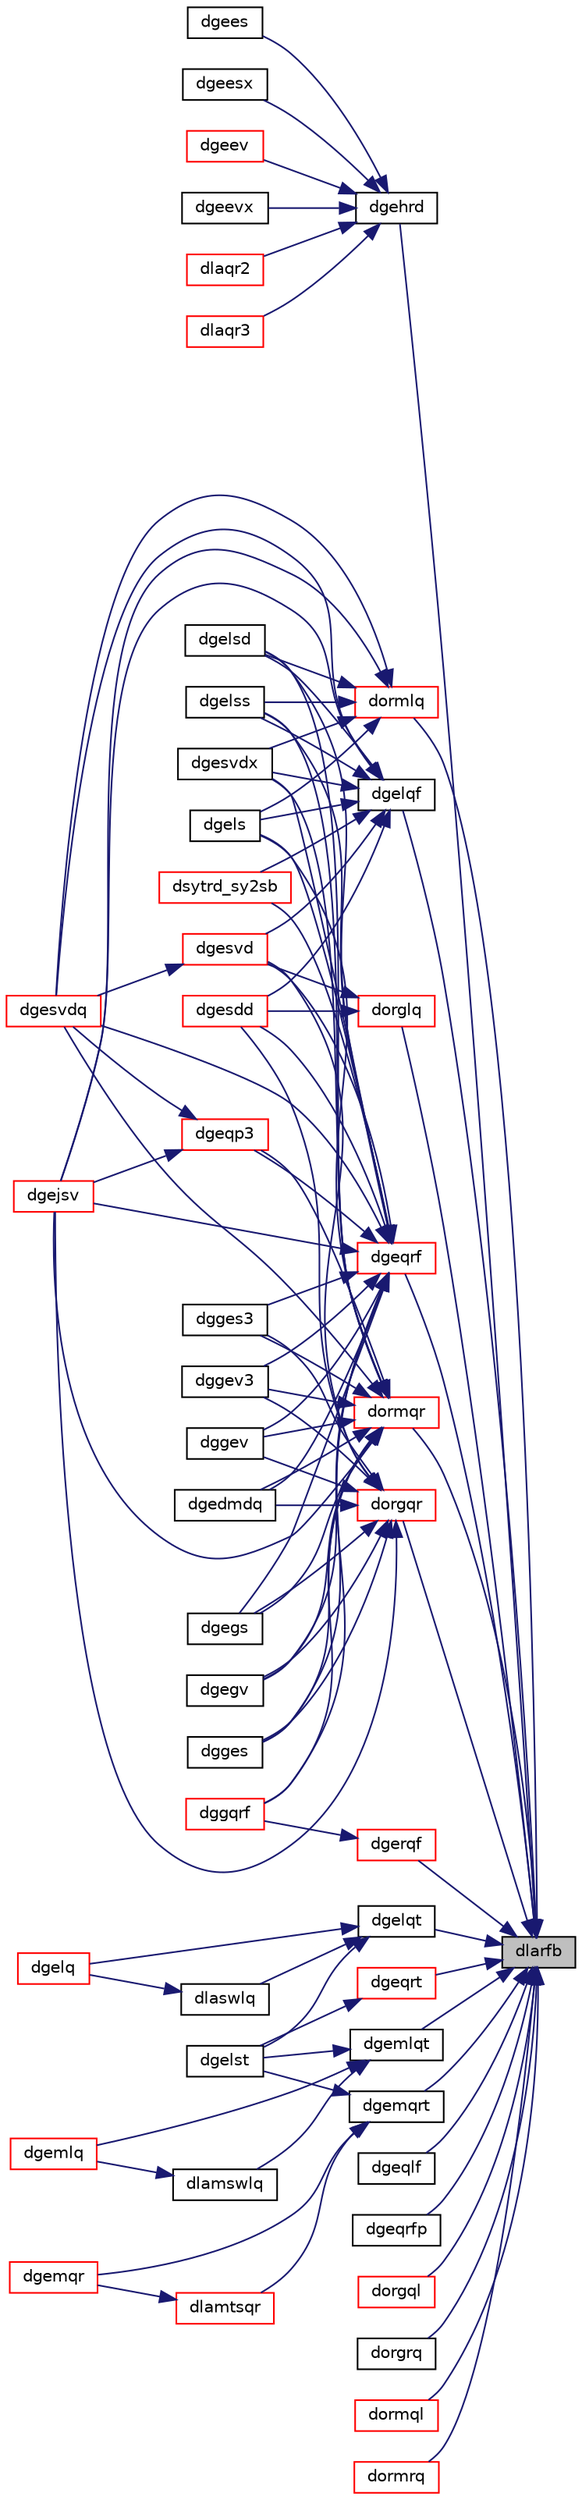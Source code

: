 digraph "dlarfb"
{
 // LATEX_PDF_SIZE
  edge [fontname="Helvetica",fontsize="10",labelfontname="Helvetica",labelfontsize="10"];
  node [fontname="Helvetica",fontsize="10",shape=record];
  rankdir="RL";
  Node1 [label="dlarfb",height=0.2,width=0.4,color="black", fillcolor="grey75", style="filled", fontcolor="black",tooltip="DLARFB applies a block reflector or its transpose to a general rectangular matrix."];
  Node1 -> Node2 [dir="back",color="midnightblue",fontsize="10",style="solid",fontname="Helvetica"];
  Node2 [label="dgehrd",height=0.2,width=0.4,color="black", fillcolor="white", style="filled",URL="$dgehrd_8f.html#a2611cc9dfdc84e2a08ec57a5dd6cdd2e",tooltip="DGEHRD"];
  Node2 -> Node3 [dir="back",color="midnightblue",fontsize="10",style="solid",fontname="Helvetica"];
  Node3 [label="dgees",height=0.2,width=0.4,color="black", fillcolor="white", style="filled",URL="$dgees_8f.html#a2233e8611b7b529422497036b284b438",tooltip="DGEES computes the eigenvalues, the Schur form, and, optionally, the matrix of Schur vectors for GE m..."];
  Node2 -> Node4 [dir="back",color="midnightblue",fontsize="10",style="solid",fontname="Helvetica"];
  Node4 [label="dgeesx",height=0.2,width=0.4,color="black", fillcolor="white", style="filled",URL="$dgeesx_8f.html#a745081b04dc6f1b5a93a5d8b31aec915",tooltip="DGEESX computes the eigenvalues, the Schur form, and, optionally, the matrix of Schur vectors for GE ..."];
  Node2 -> Node5 [dir="back",color="midnightblue",fontsize="10",style="solid",fontname="Helvetica"];
  Node5 [label="dgeev",height=0.2,width=0.4,color="red", fillcolor="white", style="filled",URL="$dgeev_8f.html#a66e19253344358f5dee1e60502b9e96f",tooltip="DGEEV computes the eigenvalues and, optionally, the left and/or right eigenvectors for GE matrices"];
  Node2 -> Node8 [dir="back",color="midnightblue",fontsize="10",style="solid",fontname="Helvetica"];
  Node8 [label="dgeevx",height=0.2,width=0.4,color="black", fillcolor="white", style="filled",URL="$dgeevx_8f.html#a4e35e1d4e9b63ba9eef4ba8aff3debae",tooltip="DGEEVX computes the eigenvalues and, optionally, the left and/or right eigenvectors for GE matrices"];
  Node2 -> Node9 [dir="back",color="midnightblue",fontsize="10",style="solid",fontname="Helvetica"];
  Node9 [label="dlaqr2",height=0.2,width=0.4,color="red", fillcolor="white", style="filled",URL="$dlaqr2_8f.html#a4d60649d5f6ca5d4d7f1dce3cfe81450",tooltip="DLAQR2 performs the orthogonal similarity transformation of a Hessenberg matrix to detect and deflate..."];
  Node2 -> Node13 [dir="back",color="midnightblue",fontsize="10",style="solid",fontname="Helvetica"];
  Node13 [label="dlaqr3",height=0.2,width=0.4,color="red", fillcolor="white", style="filled",URL="$dlaqr3_8f.html#a4cc655aa88beb6f2f8dfa621cbe6aea7",tooltip="DLAQR3 performs the orthogonal similarity transformation of a Hessenberg matrix to detect and deflate..."];
  Node1 -> Node14 [dir="back",color="midnightblue",fontsize="10",style="solid",fontname="Helvetica"];
  Node14 [label="dgelqf",height=0.2,width=0.4,color="black", fillcolor="white", style="filled",URL="$dgelqf_8f.html#a436228e38ef5c55e3229502afa2c4220",tooltip="DGELQF"];
  Node14 -> Node15 [dir="back",color="midnightblue",fontsize="10",style="solid",fontname="Helvetica"];
  Node15 [label="dgejsv",height=0.2,width=0.4,color="red", fillcolor="white", style="filled",URL="$dgejsv_8f.html#a8767bfcf983f8dc6ef2842029ab25599",tooltip="DGEJSV"];
  Node14 -> Node16 [dir="back",color="midnightblue",fontsize="10",style="solid",fontname="Helvetica"];
  Node16 [label="dgels",height=0.2,width=0.4,color="black", fillcolor="white", style="filled",URL="$dgels_8f.html#a225c8efde208eaf246882df48e590eac",tooltip="DGELS solves overdetermined or underdetermined systems for GE matrices"];
  Node14 -> Node17 [dir="back",color="midnightblue",fontsize="10",style="solid",fontname="Helvetica"];
  Node17 [label="dgelsd",height=0.2,width=0.4,color="black", fillcolor="white", style="filled",URL="$dgelsd_8f.html#a94bd4a63a6dacf523e25ff617719f752",tooltip="DGELSD computes the minimum-norm solution to a linear least squares problem for GE matrices"];
  Node14 -> Node18 [dir="back",color="midnightblue",fontsize="10",style="solid",fontname="Helvetica"];
  Node18 [label="dgelss",height=0.2,width=0.4,color="black", fillcolor="white", style="filled",URL="$dgelss_8f.html#aa6ed601d0622edcecb90de08d7a218ec",tooltip="DGELSS solves overdetermined or underdetermined systems for GE matrices"];
  Node14 -> Node19 [dir="back",color="midnightblue",fontsize="10",style="solid",fontname="Helvetica"];
  Node19 [label="dgesdd",height=0.2,width=0.4,color="red", fillcolor="white", style="filled",URL="$dgesdd_8f.html#ad8e0f1c83a78d3d4858eaaa88a1c5ab1",tooltip="DGESDD"];
  Node14 -> Node20 [dir="back",color="midnightblue",fontsize="10",style="solid",fontname="Helvetica"];
  Node20 [label="dgesvd",height=0.2,width=0.4,color="red", fillcolor="white", style="filled",URL="$dgesvd_8f.html#a84fdf22a62b12ff364621e4713ce02f2",tooltip="DGESVD computes the singular value decomposition (SVD) for GE matrices"];
  Node20 -> Node21 [dir="back",color="midnightblue",fontsize="10",style="solid",fontname="Helvetica"];
  Node21 [label="dgesvdq",height=0.2,width=0.4,color="red", fillcolor="white", style="filled",URL="$dgesvdq_8f.html#a6e6e097bd6ae8191bddcb0bc4ad9b43d",tooltip="DGESVDQ computes the singular value decomposition (SVD) with a QR-Preconditioned QR SVD Method for GE..."];
  Node14 -> Node21 [dir="back",color="midnightblue",fontsize="10",style="solid",fontname="Helvetica"];
  Node14 -> Node22 [dir="back",color="midnightblue",fontsize="10",style="solid",fontname="Helvetica"];
  Node22 [label="dgesvdx",height=0.2,width=0.4,color="black", fillcolor="white", style="filled",URL="$dgesvdx_8f.html#a9e5a37fb31af0193fe7020b0eb0ad9ac",tooltip="DGESVDX computes the singular value decomposition (SVD) for GE matrices"];
  Node14 -> Node23 [dir="back",color="midnightblue",fontsize="10",style="solid",fontname="Helvetica"];
  Node23 [label="dsytrd_sy2sb",height=0.2,width=0.4,color="red", fillcolor="white", style="filled",URL="$dsytrd__sy2sb_8f.html#a71e18668ff9aad37ab74029a061cd927",tooltip="DSYTRD_SY2SB"];
  Node1 -> Node30 [dir="back",color="midnightblue",fontsize="10",style="solid",fontname="Helvetica"];
  Node30 [label="dgelqt",height=0.2,width=0.4,color="black", fillcolor="white", style="filled",URL="$dgelqt_8f.html#af9691e821373db5b6712e53c71812d0e",tooltip="DGELQT"];
  Node30 -> Node31 [dir="back",color="midnightblue",fontsize="10",style="solid",fontname="Helvetica"];
  Node31 [label="dgelq",height=0.2,width=0.4,color="red", fillcolor="white", style="filled",URL="$dgelq_8f.html#ac039f2ae906b9093e0c2f2ac08e66ef8",tooltip="DGELQ"];
  Node30 -> Node33 [dir="back",color="midnightblue",fontsize="10",style="solid",fontname="Helvetica"];
  Node33 [label="dgelst",height=0.2,width=0.4,color="black", fillcolor="white", style="filled",URL="$dgelst_8f.html#a33d1eb715d4b3e4e076664fb1f8b1d1c",tooltip="DGELST solves overdetermined or underdetermined systems for GE matrices using QR or LQ factorization ..."];
  Node30 -> Node34 [dir="back",color="midnightblue",fontsize="10",style="solid",fontname="Helvetica"];
  Node34 [label="dlaswlq",height=0.2,width=0.4,color="black", fillcolor="white", style="filled",URL="$dlaswlq_8f.html#a2a5be40fe3e2ca83839eda278886d5d0",tooltip="DLASWLQ"];
  Node34 -> Node31 [dir="back",color="midnightblue",fontsize="10",style="solid",fontname="Helvetica"];
  Node1 -> Node35 [dir="back",color="midnightblue",fontsize="10",style="solid",fontname="Helvetica"];
  Node35 [label="dgemlqt",height=0.2,width=0.4,color="black", fillcolor="white", style="filled",URL="$dgemlqt_8f.html#a464f0a0d80d32e6d6b164de84460e027",tooltip="DGEMLQT"];
  Node35 -> Node33 [dir="back",color="midnightblue",fontsize="10",style="solid",fontname="Helvetica"];
  Node35 -> Node36 [dir="back",color="midnightblue",fontsize="10",style="solid",fontname="Helvetica"];
  Node36 [label="dgemlq",height=0.2,width=0.4,color="red", fillcolor="white", style="filled",URL="$dgemlq_8f.html#ab93602d1aaa176f7f8e5903d8c931968",tooltip="DGEMLQ"];
  Node35 -> Node37 [dir="back",color="midnightblue",fontsize="10",style="solid",fontname="Helvetica"];
  Node37 [label="dlamswlq",height=0.2,width=0.4,color="black", fillcolor="white", style="filled",URL="$dlamswlq_8f.html#a1fa2f387d69d499a33db38d9e0d9065f",tooltip="DLAMSWLQ"];
  Node37 -> Node36 [dir="back",color="midnightblue",fontsize="10",style="solid",fontname="Helvetica"];
  Node1 -> Node38 [dir="back",color="midnightblue",fontsize="10",style="solid",fontname="Helvetica"];
  Node38 [label="dgemqrt",height=0.2,width=0.4,color="black", fillcolor="white", style="filled",URL="$dgemqrt_8f.html#af55d7b3137b198647461d429a7e9b2c6",tooltip="DGEMQRT"];
  Node38 -> Node33 [dir="back",color="midnightblue",fontsize="10",style="solid",fontname="Helvetica"];
  Node38 -> Node39 [dir="back",color="midnightblue",fontsize="10",style="solid",fontname="Helvetica"];
  Node39 [label="dgemqr",height=0.2,width=0.4,color="red", fillcolor="white", style="filled",URL="$dgemqr_8f.html#aa53b0cfa83bf86cf15ec606012cd1fff",tooltip="DGEMQR"];
  Node38 -> Node40 [dir="back",color="midnightblue",fontsize="10",style="solid",fontname="Helvetica"];
  Node40 [label="dlamtsqr",height=0.2,width=0.4,color="red", fillcolor="white", style="filled",URL="$dlamtsqr_8f.html#a8a30542716c672ce7c3feda42c70872e",tooltip="DLAMTSQR"];
  Node40 -> Node39 [dir="back",color="midnightblue",fontsize="10",style="solid",fontname="Helvetica"];
  Node1 -> Node42 [dir="back",color="midnightblue",fontsize="10",style="solid",fontname="Helvetica"];
  Node42 [label="dgeqlf",height=0.2,width=0.4,color="black", fillcolor="white", style="filled",URL="$dgeqlf_8f.html#a0860daeae9b6084202a647418f54af27",tooltip="DGEQLF"];
  Node1 -> Node43 [dir="back",color="midnightblue",fontsize="10",style="solid",fontname="Helvetica"];
  Node43 [label="dgeqrf",height=0.2,width=0.4,color="red", fillcolor="white", style="filled",URL="$dgeqrf_8f.html#a3766ea903391b5cf9008132f7440ec7b",tooltip="DGEQRF"];
  Node43 -> Node7 [dir="back",color="midnightblue",fontsize="10",style="solid",fontname="Helvetica"];
  Node7 [label="dgedmdq",height=0.2,width=0.4,color="black", fillcolor="white", style="filled",URL="$dgedmdq_8f90.html#a6c9d2f77b73a03970b6e05984167644f",tooltip="DGEDMDQ computes the Dynamic Mode Decomposition (DMD) for a pair of data snapshot matrices."];
  Node43 -> Node44 [dir="back",color="midnightblue",fontsize="10",style="solid",fontname="Helvetica"];
  Node44 [label="dgegs",height=0.2,width=0.4,color="black", fillcolor="white", style="filled",URL="$dgegs_8f.html#af64f56e7012093f95cd35f59271b85bf",tooltip="DGEGS computes the eigenvalues, real Schur form, and, optionally, the left and/or right Schur vectors..."];
  Node43 -> Node45 [dir="back",color="midnightblue",fontsize="10",style="solid",fontname="Helvetica"];
  Node45 [label="dgegv",height=0.2,width=0.4,color="black", fillcolor="white", style="filled",URL="$dgegv_8f.html#a4a909655349307569c2a11e703a7ac08",tooltip="DGEGV computes the eigenvalues and, optionally, the left and/or right eigenvectors of a real matrix p..."];
  Node43 -> Node15 [dir="back",color="midnightblue",fontsize="10",style="solid",fontname="Helvetica"];
  Node43 -> Node16 [dir="back",color="midnightblue",fontsize="10",style="solid",fontname="Helvetica"];
  Node43 -> Node17 [dir="back",color="midnightblue",fontsize="10",style="solid",fontname="Helvetica"];
  Node43 -> Node18 [dir="back",color="midnightblue",fontsize="10",style="solid",fontname="Helvetica"];
  Node43 -> Node46 [dir="back",color="midnightblue",fontsize="10",style="solid",fontname="Helvetica"];
  Node46 [label="dgeqp3",height=0.2,width=0.4,color="red", fillcolor="white", style="filled",URL="$dgeqp3_8f.html#a1b0500f49e03d2771b797c6e88adabbb",tooltip="DGEQP3"];
  Node46 -> Node15 [dir="back",color="midnightblue",fontsize="10",style="solid",fontname="Helvetica"];
  Node46 -> Node21 [dir="back",color="midnightblue",fontsize="10",style="solid",fontname="Helvetica"];
  Node43 -> Node19 [dir="back",color="midnightblue",fontsize="10",style="solid",fontname="Helvetica"];
  Node43 -> Node20 [dir="back",color="midnightblue",fontsize="10",style="solid",fontname="Helvetica"];
  Node43 -> Node21 [dir="back",color="midnightblue",fontsize="10",style="solid",fontname="Helvetica"];
  Node43 -> Node22 [dir="back",color="midnightblue",fontsize="10",style="solid",fontname="Helvetica"];
  Node43 -> Node50 [dir="back",color="midnightblue",fontsize="10",style="solid",fontname="Helvetica"];
  Node50 [label="dgges",height=0.2,width=0.4,color="black", fillcolor="white", style="filled",URL="$dgges_8f.html#a8637d4b822e19d10327ddcb4235dc08e",tooltip="DGGES computes the eigenvalues, the Schur form, and, optionally, the matrix of Schur vectors for GE m..."];
  Node43 -> Node51 [dir="back",color="midnightblue",fontsize="10",style="solid",fontname="Helvetica"];
  Node51 [label="dgges3",height=0.2,width=0.4,color="black", fillcolor="white", style="filled",URL="$dgges3_8f.html#a3903b5dcbc186bcc5b2db0604331dbb6",tooltip="DGGES3 computes the eigenvalues, the Schur form, and, optionally, the matrix of Schur vectors for GE ..."];
  Node43 -> Node52 [dir="back",color="midnightblue",fontsize="10",style="solid",fontname="Helvetica"];
  Node52 [label="dggev",height=0.2,width=0.4,color="black", fillcolor="white", style="filled",URL="$dggev_8f.html#a4f59e87e670a755b41cbdd7e97f36bea",tooltip="DGGEV computes the eigenvalues and, optionally, the left and/or right eigenvectors for GE matrices"];
  Node43 -> Node53 [dir="back",color="midnightblue",fontsize="10",style="solid",fontname="Helvetica"];
  Node53 [label="dggev3",height=0.2,width=0.4,color="black", fillcolor="white", style="filled",URL="$dggev3_8f.html#a28d81b96083b18aa21c47e2e6ff59e5a",tooltip="DGGEV3 computes the eigenvalues and, optionally, the left and/or right eigenvectors for GE matrices (..."];
  Node43 -> Node54 [dir="back",color="midnightblue",fontsize="10",style="solid",fontname="Helvetica"];
  Node54 [label="dggqrf",height=0.2,width=0.4,color="red", fillcolor="white", style="filled",URL="$dggqrf_8f.html#afc187f6c45487f658228116ebe72b59c",tooltip="DGGQRF"];
  Node43 -> Node23 [dir="back",color="midnightblue",fontsize="10",style="solid",fontname="Helvetica"];
  Node1 -> Node58 [dir="back",color="midnightblue",fontsize="10",style="solid",fontname="Helvetica"];
  Node58 [label="dgeqrfp",height=0.2,width=0.4,color="black", fillcolor="white", style="filled",URL="$dgeqrfp_8f.html#a5dc72a0f55ff4c08f1a3596f56e04aaa",tooltip="DGEQRFP"];
  Node1 -> Node59 [dir="back",color="midnightblue",fontsize="10",style="solid",fontname="Helvetica"];
  Node59 [label="dgeqrt",height=0.2,width=0.4,color="red", fillcolor="white", style="filled",URL="$dgeqrt_8f.html#addcf152e87deec6123a1899f6f51101e",tooltip="DGEQRT"];
  Node59 -> Node33 [dir="back",color="midnightblue",fontsize="10",style="solid",fontname="Helvetica"];
  Node1 -> Node63 [dir="back",color="midnightblue",fontsize="10",style="solid",fontname="Helvetica"];
  Node63 [label="dgerqf",height=0.2,width=0.4,color="red", fillcolor="white", style="filled",URL="$dgerqf_8f.html#a7bba0d791b011eb5425ecbf500e9be2c",tooltip="DGERQF"];
  Node63 -> Node54 [dir="back",color="midnightblue",fontsize="10",style="solid",fontname="Helvetica"];
  Node1 -> Node64 [dir="back",color="midnightblue",fontsize="10",style="solid",fontname="Helvetica"];
  Node64 [label="dorglq",height=0.2,width=0.4,color="red", fillcolor="white", style="filled",URL="$dorglq_8f.html#a224721cea0929f2ead5c87ce50822555",tooltip="DORGLQ"];
  Node64 -> Node19 [dir="back",color="midnightblue",fontsize="10",style="solid",fontname="Helvetica"];
  Node64 -> Node20 [dir="back",color="midnightblue",fontsize="10",style="solid",fontname="Helvetica"];
  Node1 -> Node68 [dir="back",color="midnightblue",fontsize="10",style="solid",fontname="Helvetica"];
  Node68 [label="dorgql",height=0.2,width=0.4,color="red", fillcolor="white", style="filled",URL="$dorgql_8f.html#a97adc24a3547a789a3ab145688e3a3ca",tooltip="DORGQL"];
  Node1 -> Node74 [dir="back",color="midnightblue",fontsize="10",style="solid",fontname="Helvetica"];
  Node74 [label="dorgqr",height=0.2,width=0.4,color="red", fillcolor="white", style="filled",URL="$dorgqr_8f.html#a14b45f7374dc8654073aa06879c1c459",tooltip="DORGQR"];
  Node74 -> Node7 [dir="back",color="midnightblue",fontsize="10",style="solid",fontname="Helvetica"];
  Node74 -> Node44 [dir="back",color="midnightblue",fontsize="10",style="solid",fontname="Helvetica"];
  Node74 -> Node45 [dir="back",color="midnightblue",fontsize="10",style="solid",fontname="Helvetica"];
  Node74 -> Node15 [dir="back",color="midnightblue",fontsize="10",style="solid",fontname="Helvetica"];
  Node74 -> Node19 [dir="back",color="midnightblue",fontsize="10",style="solid",fontname="Helvetica"];
  Node74 -> Node20 [dir="back",color="midnightblue",fontsize="10",style="solid",fontname="Helvetica"];
  Node74 -> Node50 [dir="back",color="midnightblue",fontsize="10",style="solid",fontname="Helvetica"];
  Node74 -> Node51 [dir="back",color="midnightblue",fontsize="10",style="solid",fontname="Helvetica"];
  Node74 -> Node52 [dir="back",color="midnightblue",fontsize="10",style="solid",fontname="Helvetica"];
  Node74 -> Node53 [dir="back",color="midnightblue",fontsize="10",style="solid",fontname="Helvetica"];
  Node1 -> Node78 [dir="back",color="midnightblue",fontsize="10",style="solid",fontname="Helvetica"];
  Node78 [label="dorgrq",height=0.2,width=0.4,color="black", fillcolor="white", style="filled",URL="$dorgrq_8f.html#a082ca6e4415f597eb18d239753084793",tooltip="DORGRQ"];
  Node1 -> Node79 [dir="back",color="midnightblue",fontsize="10",style="solid",fontname="Helvetica"];
  Node79 [label="dormlq",height=0.2,width=0.4,color="red", fillcolor="white", style="filled",URL="$dormlq_8f.html#a99147464f79c5447c08eead5a06a90ce",tooltip="DORMLQ"];
  Node79 -> Node15 [dir="back",color="midnightblue",fontsize="10",style="solid",fontname="Helvetica"];
  Node79 -> Node16 [dir="back",color="midnightblue",fontsize="10",style="solid",fontname="Helvetica"];
  Node79 -> Node17 [dir="back",color="midnightblue",fontsize="10",style="solid",fontname="Helvetica"];
  Node79 -> Node18 [dir="back",color="midnightblue",fontsize="10",style="solid",fontname="Helvetica"];
  Node79 -> Node21 [dir="back",color="midnightblue",fontsize="10",style="solid",fontname="Helvetica"];
  Node79 -> Node22 [dir="back",color="midnightblue",fontsize="10",style="solid",fontname="Helvetica"];
  Node1 -> Node82 [dir="back",color="midnightblue",fontsize="10",style="solid",fontname="Helvetica"];
  Node82 [label="dormql",height=0.2,width=0.4,color="red", fillcolor="white", style="filled",URL="$dormql_8f.html#a3654a5cee1f608135f7b32d7aa89a1d9",tooltip="DORMQL"];
  Node1 -> Node87 [dir="back",color="midnightblue",fontsize="10",style="solid",fontname="Helvetica"];
  Node87 [label="dormqr",height=0.2,width=0.4,color="red", fillcolor="white", style="filled",URL="$dormqr_8f.html#a17b0765a8a0e6547bcf933979b38f0b0",tooltip="DORMQR"];
  Node87 -> Node7 [dir="back",color="midnightblue",fontsize="10",style="solid",fontname="Helvetica"];
  Node87 -> Node44 [dir="back",color="midnightblue",fontsize="10",style="solid",fontname="Helvetica"];
  Node87 -> Node45 [dir="back",color="midnightblue",fontsize="10",style="solid",fontname="Helvetica"];
  Node87 -> Node15 [dir="back",color="midnightblue",fontsize="10",style="solid",fontname="Helvetica"];
  Node87 -> Node16 [dir="back",color="midnightblue",fontsize="10",style="solid",fontname="Helvetica"];
  Node87 -> Node17 [dir="back",color="midnightblue",fontsize="10",style="solid",fontname="Helvetica"];
  Node87 -> Node18 [dir="back",color="midnightblue",fontsize="10",style="solid",fontname="Helvetica"];
  Node87 -> Node46 [dir="back",color="midnightblue",fontsize="10",style="solid",fontname="Helvetica"];
  Node87 -> Node21 [dir="back",color="midnightblue",fontsize="10",style="solid",fontname="Helvetica"];
  Node87 -> Node22 [dir="back",color="midnightblue",fontsize="10",style="solid",fontname="Helvetica"];
  Node87 -> Node50 [dir="back",color="midnightblue",fontsize="10",style="solid",fontname="Helvetica"];
  Node87 -> Node51 [dir="back",color="midnightblue",fontsize="10",style="solid",fontname="Helvetica"];
  Node87 -> Node52 [dir="back",color="midnightblue",fontsize="10",style="solid",fontname="Helvetica"];
  Node87 -> Node53 [dir="back",color="midnightblue",fontsize="10",style="solid",fontname="Helvetica"];
  Node87 -> Node54 [dir="back",color="midnightblue",fontsize="10",style="solid",fontname="Helvetica"];
  Node1 -> Node90 [dir="back",color="midnightblue",fontsize="10",style="solid",fontname="Helvetica"];
  Node90 [label="dormrq",height=0.2,width=0.4,color="red", fillcolor="white", style="filled",URL="$dormrq_8f.html#a1a86c725cb5bd33c22d920a832b6ab0e",tooltip="DORMRQ"];
}
